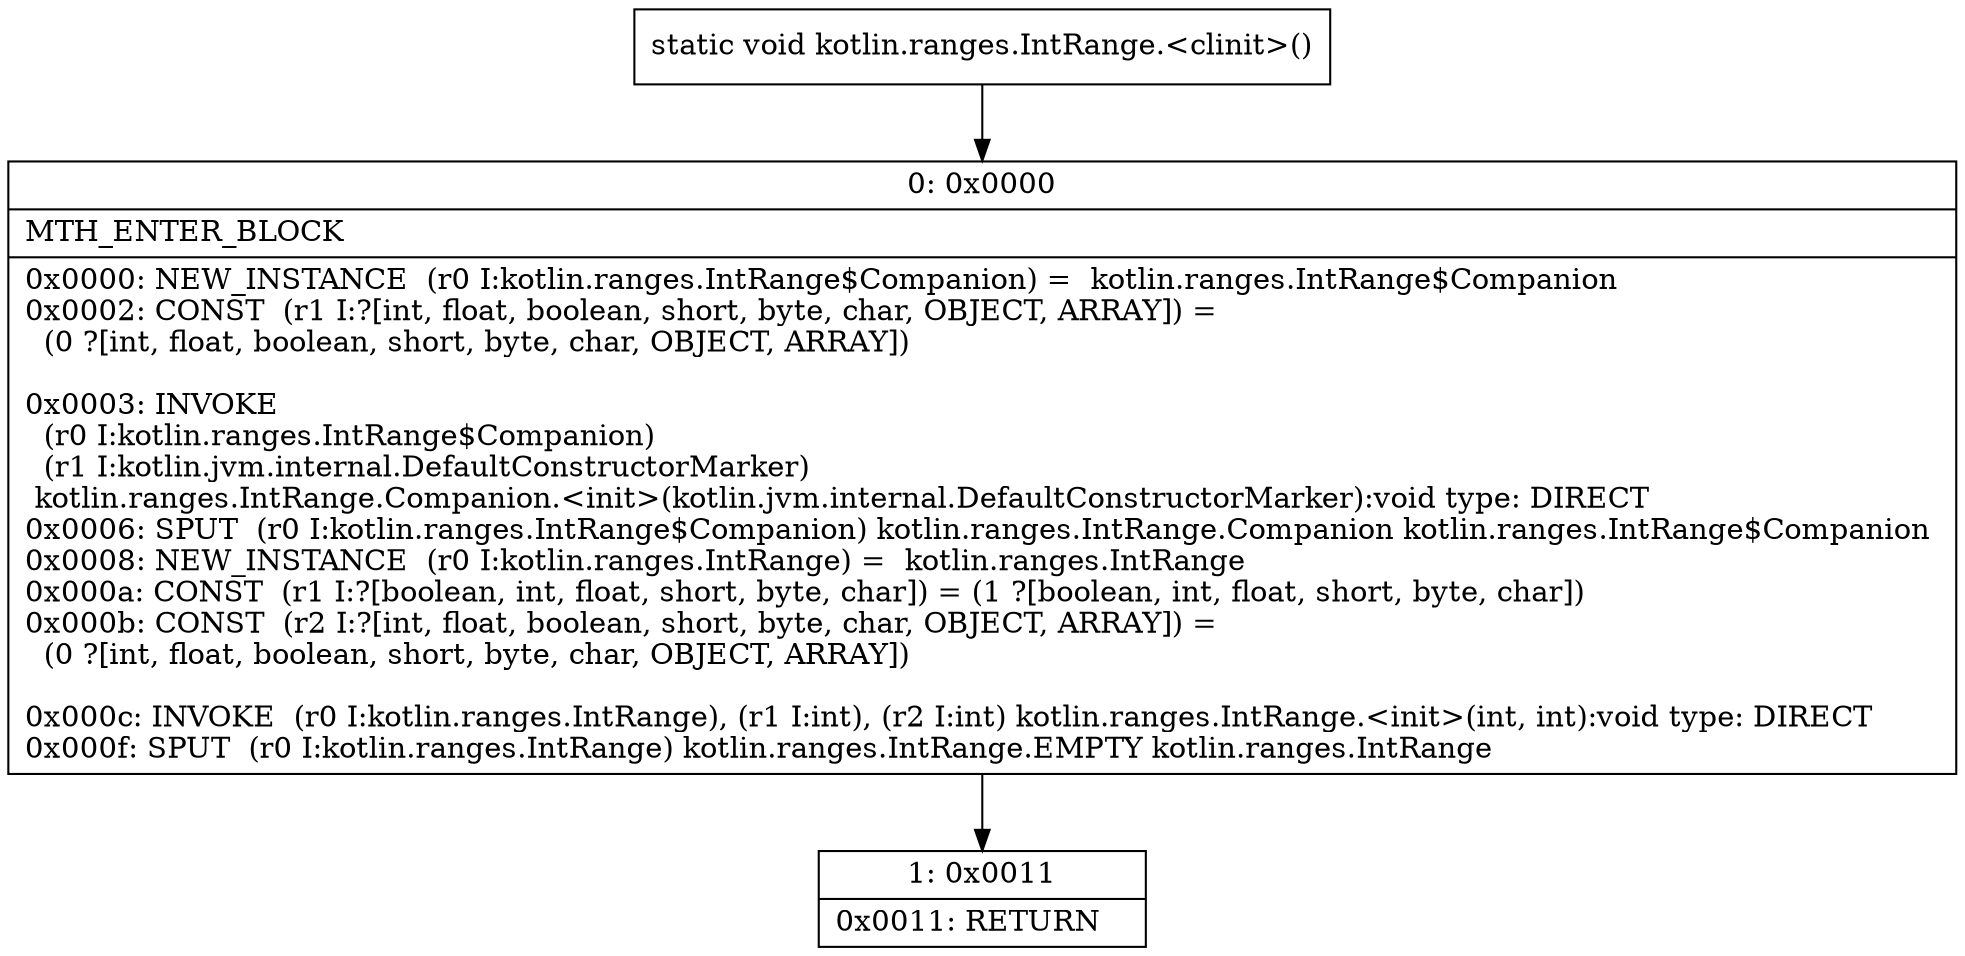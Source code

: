 digraph "CFG forkotlin.ranges.IntRange.\<clinit\>()V" {
Node_0 [shape=record,label="{0\:\ 0x0000|MTH_ENTER_BLOCK\l|0x0000: NEW_INSTANCE  (r0 I:kotlin.ranges.IntRange$Companion) =  kotlin.ranges.IntRange$Companion \l0x0002: CONST  (r1 I:?[int, float, boolean, short, byte, char, OBJECT, ARRAY]) = \l  (0 ?[int, float, boolean, short, byte, char, OBJECT, ARRAY])\l \l0x0003: INVOKE  \l  (r0 I:kotlin.ranges.IntRange$Companion)\l  (r1 I:kotlin.jvm.internal.DefaultConstructorMarker)\l kotlin.ranges.IntRange.Companion.\<init\>(kotlin.jvm.internal.DefaultConstructorMarker):void type: DIRECT \l0x0006: SPUT  (r0 I:kotlin.ranges.IntRange$Companion) kotlin.ranges.IntRange.Companion kotlin.ranges.IntRange$Companion \l0x0008: NEW_INSTANCE  (r0 I:kotlin.ranges.IntRange) =  kotlin.ranges.IntRange \l0x000a: CONST  (r1 I:?[boolean, int, float, short, byte, char]) = (1 ?[boolean, int, float, short, byte, char]) \l0x000b: CONST  (r2 I:?[int, float, boolean, short, byte, char, OBJECT, ARRAY]) = \l  (0 ?[int, float, boolean, short, byte, char, OBJECT, ARRAY])\l \l0x000c: INVOKE  (r0 I:kotlin.ranges.IntRange), (r1 I:int), (r2 I:int) kotlin.ranges.IntRange.\<init\>(int, int):void type: DIRECT \l0x000f: SPUT  (r0 I:kotlin.ranges.IntRange) kotlin.ranges.IntRange.EMPTY kotlin.ranges.IntRange \l}"];
Node_1 [shape=record,label="{1\:\ 0x0011|0x0011: RETURN   \l}"];
MethodNode[shape=record,label="{static void kotlin.ranges.IntRange.\<clinit\>() }"];
MethodNode -> Node_0;
Node_0 -> Node_1;
}

